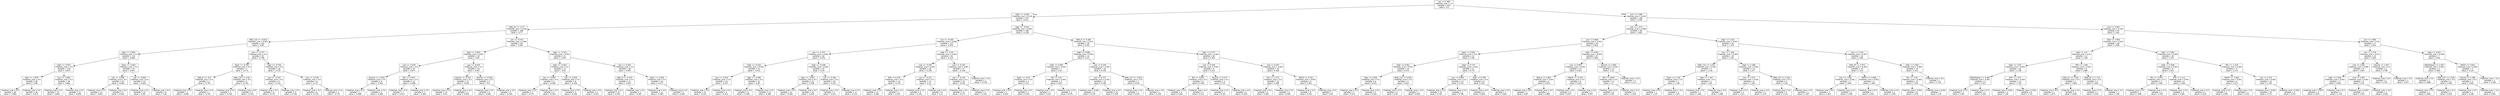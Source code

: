 digraph Tree {
node [shape=box, fontname="helvetica"] ;
edge [fontname="helvetica"] ;
0 [label="Low <= 0.495\nfriedman_mse = 1.0\nsamples = 635\nvalue = 0.0"] ;
1 [label="High <= -0.456\nfriedman_mse = 0.139\nsamples = 472\nvalue = -0.521"] ;
0 -> 1 [labeldistance=2.5, labelangle=45, headlabel="True"] ;
2 [label="SMA_22 <= -0.73\nfriedman_mse = 0.018\nsamples = 286\nvalue = -0.77"] ;
1 -> 2 ;
3 [label="SMA_110 <= -0.819\nfriedman_mse = 0.002\nsamples = 201\nvalue = -0.85"] ;
2 -> 3 ;
4 [label="High <= -0.855\nfriedman_mse = 0.0\nsamples = 176\nvalue = -0.865"] ;
3 -> 4 ;
5 [label="High <= -0.871\nfriedman_mse = 0.0\nsamples = 133\nvalue = -0.874"] ;
4 -> 5 ;
6 [label="High <= -0.879\nfriedman_mse = 0.0\nsamples = 85\nvalue = -0.88"] ;
5 -> 6 ;
7 [label="friedman_mse = 0.0\nsamples = 49\nvalue = -0.885"] ;
6 -> 7 ;
8 [label="friedman_mse = 0.0\nsamples = 36\nvalue = -0.874"] ;
6 -> 8 ;
9 [label="Low <= -0.862\nfriedman_mse = 0.0\nsamples = 48\nvalue = -0.862"] ;
5 -> 9 ;
10 [label="friedman_mse = 0.0\nsamples = 33\nvalue = -0.864"] ;
9 -> 10 ;
11 [label="friedman_mse = 0.0\nsamples = 15\nvalue = -0.859"] ;
9 -> 11 ;
12 [label="Open <= -0.841\nfriedman_mse = 0.0\nsamples = 43\nvalue = -0.837"] ;
4 -> 12 ;
13 [label="Low <= -0.846\nfriedman_mse = 0.0\nsamples = 20\nvalue = -0.849"] ;
12 -> 13 ;
14 [label="friedman_mse = 0.0\nsamples = 15\nvalue = -0.852"] ;
13 -> 14 ;
15 [label="friedman_mse = 0.0\nsamples = 5\nvalue = -0.842"] ;
13 -> 15 ;
16 [label="Low <= -0.826\nfriedman_mse = 0.0\nsamples = 23\nvalue = -0.826"] ;
12 -> 16 ;
17 [label="friedman_mse = 0.0\nsamples = 14\nvalue = -0.83"] ;
16 -> 17 ;
18 [label="friedman_mse = 0.0\nsamples = 9\nvalue = -0.82"] ;
16 -> 18 ;
19 [label="Low <= -0.757\nfriedman_mse = 0.0\nsamples = 25\nvalue = -0.746"] ;
3 -> 19 ;
20 [label="Open <= -0.782\nfriedman_mse = 0.0\nsamples = 7\nvalue = -0.772"] ;
19 -> 20 ;
21 [label="SMA_8 <= -0.8\nfriedman_mse = 0.0\nsamples = 2\nvalue = -0.797"] ;
20 -> 21 ;
22 [label="friedman_mse = 0.0\nsamples = 1\nvalue = -0.804"] ;
21 -> 22 ;
23 [label="friedman_mse = 0.0\nsamples = 1\nvalue = -0.791"] ;
21 -> 23 ;
24 [label="SMA_110 <= -0.81\nfriedman_mse = 0.0\nsamples = 5\nvalue = -0.763"] ;
20 -> 24 ;
25 [label="friedman_mse = 0.0\nsamples = 1\nvalue = -0.769"] ;
24 -> 25 ;
26 [label="friedman_mse = 0.0\nsamples = 4\nvalue = -0.761"] ;
24 -> 26 ;
27 [label="High <= -0.736\nfriedman_mse = 0.0\nsamples = 18\nvalue = -0.735"] ;
19 -> 27 ;
28 [label="Low <= -0.741\nfriedman_mse = 0.0\nsamples = 9\nvalue = -0.744"] ;
27 -> 28 ;
29 [label="friedman_mse = 0.0\nsamples = 6\nvalue = -0.747"] ;
28 -> 29 ;
30 [label="friedman_mse = 0.0\nsamples = 3\nvalue = -0.738"] ;
28 -> 30 ;
31 [label="Low <= -0.728\nfriedman_mse = 0.0\nsamples = 9\nvalue = -0.727"] ;
27 -> 31 ;
32 [label="friedman_mse = 0.0\nsamples = 6\nvalue = -0.729"] ;
31 -> 32 ;
33 [label="friedman_mse = 0.0\nsamples = 3\nvalue = -0.722"] ;
31 -> 33 ;
34 [label="Low <= -0.575\nfriedman_mse = 0.006\nsamples = 85\nvalue = -0.581"] ;
2 -> 34 ;
35 [label="High <= -0.654\nfriedman_mse = 0.001\nsamples = 44\nvalue = -0.65"] ;
34 -> 35 ;
36 [label="Low <= -0.676\nfriedman_mse = 0.0\nsamples = 20\nvalue = -0.677"] ;
35 -> 36 ;
37 [label="Volume <= -0.534\nfriedman_mse = 0.0\nsamples = 8\nvalue = -0.692"] ;
36 -> 37 ;
38 [label="friedman_mse = 0.0\nsamples = 5\nvalue = -0.696"] ;
37 -> 38 ;
39 [label="friedman_mse = 0.0\nsamples = 3\nvalue = -0.685"] ;
37 -> 39 ;
40 [label="RSI <= -0.647\nfriedman_mse = 0.0\nsamples = 12\nvalue = -0.668"] ;
36 -> 40 ;
41 [label="friedman_mse = 0.0\nsamples = 7\nvalue = -0.674"] ;
40 -> 41 ;
42 [label="friedman_mse = 0.0\nsamples = 5\nvalue = -0.659"] ;
40 -> 42 ;
43 [label="Low <= -0.634\nfriedman_mse = 0.0\nsamples = 24\nvalue = -0.627"] ;
35 -> 43 ;
44 [label="Volume <= -0.315\nfriedman_mse = 0.0\nsamples = 15\nvalue = -0.642"] ;
43 -> 44 ;
45 [label="friedman_mse = 0.0\nsamples = 13\nvalue = -0.64"] ;
44 -> 45 ;
46 [label="friedman_mse = 0.0\nsamples = 2\nvalue = -0.655"] ;
44 -> 46 ;
47 [label="Volume <= -0.426\nfriedman_mse = 0.0\nsamples = 9\nvalue = -0.6"] ;
43 -> 47 ;
48 [label="friedman_mse = 0.0\nsamples = 6\nvalue = -0.608"] ;
47 -> 48 ;
49 [label="friedman_mse = 0.0\nsamples = 3\nvalue = -0.585"] ;
47 -> 49 ;
50 [label="High <= -0.515\nfriedman_mse = 0.001\nsamples = 41\nvalue = -0.507"] ;
34 -> 50 ;
51 [label="High <= -0.562\nfriedman_mse = 0.0\nsamples = 13\nvalue = -0.55"] ;
50 -> 51 ;
52 [label="Low <= -0.565\nfriedman_mse = 0.0\nsamples = 5\nvalue = -0.568"] ;
51 -> 52 ;
53 [label="friedman_mse = 0.0\nsamples = 3\nvalue = -0.571"] ;
52 -> 53 ;
54 [label="friedman_mse = 0.0\nsamples = 2\nvalue = -0.563"] ;
52 -> 54 ;
55 [label="Low <= -0.535\nfriedman_mse = 0.0\nsamples = 8\nvalue = -0.538"] ;
51 -> 55 ;
56 [label="friedman_mse = 0.0\nsamples = 5\nvalue = -0.546"] ;
55 -> 56 ;
57 [label="friedman_mse = 0.0\nsamples = 3\nvalue = -0.525"] ;
55 -> 57 ;
58 [label="Low <= -0.491\nfriedman_mse = 0.0\nsamples = 28\nvalue = -0.487"] ;
50 -> 58 ;
59 [label="SMA_8 <= -0.475\nfriedman_mse = 0.0\nsamples = 12\nvalue = -0.501"] ;
58 -> 59 ;
60 [label="friedman_mse = 0.0\nsamples = 10\nvalue = -0.504"] ;
59 -> 60 ;
61 [label="friedman_mse = 0.0\nsamples = 2\nvalue = -0.487"] ;
59 -> 61 ;
62 [label="Open <= -0.462\nfriedman_mse = 0.0\nsamples = 16\nvalue = -0.477"] ;
58 -> 62 ;
63 [label="friedman_mse = 0.0\nsamples = 11\nvalue = -0.483"] ;
62 -> 63 ;
64 [label="friedman_mse = 0.0\nsamples = 5\nvalue = -0.463"] ;
62 -> 64 ;
65 [label="High <= -0.031\nfriedman_mse = 0.083\nsamples = 186\nvalue = -0.138"] ;
1 -> 65 ;
66 [label="Low <= -0.296\nfriedman_mse = 0.008\nsamples = 127\nvalue = -0.319"] ;
65 -> 66 ;
67 [label="Low <= -0.372\nfriedman_mse = 0.002\nsamples = 82\nvalue = -0.376"] ;
66 -> 67 ;
68 [label="High <= -0.416\nfriedman_mse = 0.001\nsamples = 41\nvalue = -0.412"] ;
67 -> 68 ;
69 [label="Low <= -0.424\nfriedman_mse = 0.0\nsamples = 19\nvalue = -0.437"] ;
68 -> 69 ;
70 [label="friedman_mse = 0.0\nsamples = 15\nvalue = -0.441"] ;
69 -> 70 ;
71 [label="friedman_mse = 0.0\nsamples = 4\nvalue = -0.422"] ;
69 -> 71 ;
72 [label="High <= -0.396\nfriedman_mse = 0.0\nsamples = 22\nvalue = -0.39"] ;
68 -> 72 ;
73 [label="friedman_mse = 0.0\nsamples = 9\nvalue = -0.399"] ;
72 -> 73 ;
74 [label="friedman_mse = 0.0\nsamples = 13\nvalue = -0.384"] ;
72 -> 74 ;
75 [label="High <= -0.338\nfriedman_mse = 0.001\nsamples = 41\nvalue = -0.34"] ;
67 -> 75 ;
76 [label="High <= -0.361\nfriedman_mse = 0.0\nsamples = 22\nvalue = -0.358"] ;
75 -> 76 ;
77 [label="friedman_mse = 0.0\nsamples = 12\nvalue = -0.369"] ;
76 -> 77 ;
78 [label="friedman_mse = 0.0\nsamples = 10\nvalue = -0.346"] ;
76 -> 78 ;
79 [label="Low <= -0.346\nfriedman_mse = 0.0\nsamples = 19\nvalue = -0.319"] ;
75 -> 79 ;
80 [label="friedman_mse = 0.0\nsamples = 2\nvalue = -0.351"] ;
79 -> 80 ;
81 [label="friedman_mse = 0.0\nsamples = 17\nvalue = -0.315"] ;
79 -> 81 ;
82 [label="High <= -0.19\nfriedman_mse = 0.003\nsamples = 45\nvalue = -0.215"] ;
66 -> 82 ;
83 [label="Low <= -0.255\nfriedman_mse = 0.001\nsamples = 28\nvalue = -0.249"] ;
82 -> 83 ;
84 [label="ATR <= 0.278\nfriedman_mse = 0.0\nsamples = 14\nvalue = -0.279"] ;
83 -> 84 ;
85 [label="friedman_mse = 0.0\nsamples = 12\nvalue = -0.284"] ;
84 -> 85 ;
86 [label="friedman_mse = 0.0\nsamples = 2\nvalue = -0.251"] ;
84 -> 86 ;
87 [label="Low <= -0.221\nfriedman_mse = 0.0\nsamples = 14\nvalue = -0.22"] ;
83 -> 87 ;
88 [label="friedman_mse = 0.0\nsamples = 6\nvalue = -0.232"] ;
87 -> 88 ;
89 [label="friedman_mse = 0.0\nsamples = 8\nvalue = -0.21"] ;
87 -> 89 ;
90 [label="Low <= -0.102\nfriedman_mse = 0.001\nsamples = 17\nvalue = -0.158"] ;
82 -> 90 ;
91 [label="Low <= -0.152\nfriedman_mse = 0.0\nsamples = 16\nvalue = -0.163"] ;
90 -> 91 ;
92 [label="friedman_mse = 0.0\nsamples = 11\nvalue = -0.171"] ;
91 -> 92 ;
93 [label="friedman_mse = 0.0\nsamples = 5\nvalue = -0.145"] ;
91 -> 93 ;
94 [label="friedman_mse = -0.0\nsamples = 1\nvalue = -0.078"] ;
90 -> 94 ;
95 [label="SMA_8 <= 0.306\nfriedman_mse = 0.021\nsamples = 59\nvalue = 0.253"] ;
65 -> 95 ;
96 [label="High <= 0.086\nfriedman_mse = 0.004\nsamples = 31\nvalue = 0.127"] ;
95 -> 96 ;
97 [label="High <= 0.059\nfriedman_mse = 0.001\nsamples = 7\nvalue = 0.03"] ;
96 -> 97 ;
98 [label="Open <= -0.03\nfriedman_mse = 0.0\nsamples = 4\nvalue = 0.01"] ;
97 -> 98 ;
99 [label="friedman_mse = 0.0\nsamples = 2\nvalue = -0.003"] ;
98 -> 99 ;
100 [label="friedman_mse = 0.0\nsamples = 2\nvalue = 0.022"] ;
98 -> 100 ;
101 [label="RSI <= 0.43\nfriedman_mse = 0.001\nsamples = 3\nvalue = 0.057"] ;
97 -> 101 ;
102 [label="friedman_mse = 0.0\nsamples = 1\nvalue = 0.021"] ;
101 -> 102 ;
103 [label="friedman_mse = 0.0\nsamples = 2\nvalue = 0.075"] ;
101 -> 103 ;
104 [label="Low <= 0.226\nfriedman_mse = 0.001\nsamples = 24\nvalue = 0.156"] ;
96 -> 104 ;
105 [label="Low <= 0.127\nfriedman_mse = 0.001\nsamples = 22\nvalue = 0.148"] ;
104 -> 105 ;
106 [label="friedman_mse = 0.001\nsamples = 6\nvalue = 0.119"] ;
105 -> 106 ;
107 [label="friedman_mse = 0.0\nsamples = 16\nvalue = 0.158"] ;
105 -> 107 ;
108 [label="SMA_110 <= -0.012\nfriedman_mse = 0.0\nsamples = 2\nvalue = 0.245"] ;
104 -> 108 ;
109 [label="friedman_mse = 0.0\nsamples = 1\nvalue = 0.252"] ;
108 -> 109 ;
110 [label="friedman_mse = 0.0\nsamples = 1\nvalue = 0.239"] ;
108 -> 110 ;
111 [label="High <= 0.377\nfriedman_mse = 0.004\nsamples = 28\nvalue = 0.392"] ;
95 -> 111 ;
112 [label="Low <= 0.356\nfriedman_mse = 0.001\nsamples = 9\nvalue = 0.315"] ;
111 -> 112 ;
113 [label="RSI <= -0.841\nfriedman_mse = 0.0\nsamples = 6\nvalue = 0.298"] ;
112 -> 113 ;
114 [label="friedman_mse = 0.0\nsamples = 3\nvalue = 0.284"] ;
113 -> 114 ;
115 [label="friedman_mse = 0.0\nsamples = 3\nvalue = 0.311"] ;
113 -> 115 ;
116 [label="Volume <= 0.377\nfriedman_mse = 0.0\nsamples = 3\nvalue = 0.35"] ;
112 -> 116 ;
117 [label="friedman_mse = 0.0\nsamples = 1\nvalue = 0.351"] ;
116 -> 117 ;
118 [label="friedman_mse = 0.0\nsamples = 2\nvalue = 0.349"] ;
116 -> 118 ;
119 [label="Low <= 0.447\nfriedman_mse = 0.002\nsamples = 19\nvalue = 0.428"] ;
111 -> 119 ;
120 [label="RSI <= -1.471\nfriedman_mse = 0.0\nsamples = 10\nvalue = 0.398"] ;
119 -> 120 ;
121 [label="friedman_mse = 0.0\nsamples = 4\nvalue = 0.382"] ;
120 -> 121 ;
122 [label="friedman_mse = 0.0\nsamples = 6\nvalue = 0.409"] ;
120 -> 122 ;
123 [label="MACD <= 0.742\nfriedman_mse = 0.001\nsamples = 9\nvalue = 0.461"] ;
119 -> 123 ;
124 [label="friedman_mse = 0.0\nsamples = 8\nvalue = 0.452"] ;
123 -> 124 ;
125 [label="friedman_mse = 0.0\nsamples = 1\nvalue = 0.53"] ;
123 -> 125 ;
126 [label="Low <= 1.586\nfriedman_mse = 0.434\nsamples = 163\nvalue = 1.508"] ;
0 -> 126 [labeldistance=2.5, labelangle=-45, headlabel="False"] ;
127 [label="Low <= 1.073\nfriedman_mse = 0.098\nsamples = 98\nvalue = 1.062"] ;
126 -> 127 ;
128 [label="Low <= 0.869\nfriedman_mse = 0.023\nsamples = 56\nvalue = 0.823"] ;
127 -> 128 ;
129 [label="Open <= 0.662\nfriedman_mse = 0.01\nsamples = 31\nvalue = 0.709"] ;
128 -> 129 ;
130 [label="High <= 0.561\nfriedman_mse = 0.001\nsamples = 10\nvalue = 0.573"] ;
129 -> 130 ;
131 [label="High <= 0.506\nfriedman_mse = 0.0\nsamples = 6\nvalue = 0.554"] ;
130 -> 131 ;
132 [label="friedman_mse = 0.0\nsamples = 1\nvalue = 0.511"] ;
131 -> 132 ;
133 [label="friedman_mse = 0.0\nsamples = 5\nvalue = 0.563"] ;
131 -> 133 ;
134 [label="SMA_110 <= 0.592\nfriedman_mse = 0.0\nsamples = 4\nvalue = 0.601"] ;
130 -> 134 ;
135 [label="friedman_mse = 0.0\nsamples = 3\nvalue = 0.59"] ;
134 -> 135 ;
136 [label="friedman_mse = -0.0\nsamples = 1\nvalue = 0.634"] ;
134 -> 136 ;
137 [label="High <= 0.774\nfriedman_mse = 0.001\nsamples = 21\nvalue = 0.774"] ;
129 -> 137 ;
138 [label="Low <= 0.809\nfriedman_mse = 0.0\nsamples = 13\nvalue = 0.752"] ;
137 -> 138 ;
139 [label="friedman_mse = 0.0\nsamples = 10\nvalue = 0.742"] ;
138 -> 139 ;
140 [label="friedman_mse = 0.0\nsamples = 3\nvalue = 0.786"] ;
138 -> 140 ;
141 [label="High <= 0.798\nfriedman_mse = 0.0\nsamples = 8\nvalue = 0.81"] ;
137 -> 141 ;
142 [label="friedman_mse = 0.0\nsamples = 5\nvalue = 0.802"] ;
141 -> 142 ;
143 [label="friedman_mse = 0.0\nsamples = 3\nvalue = 0.824"] ;
141 -> 143 ;
144 [label="High <= 0.942\nfriedman_mse = 0.003\nsamples = 25\nvalue = 0.964"] ;
128 -> 144 ;
145 [label="Low <= 0.955\nfriedman_mse = 0.001\nsamples = 13\nvalue = 0.923"] ;
144 -> 145 ;
146 [label="SMA_8 <= 0.867\nfriedman_mse = 0.001\nsamples = 4\nvalue = 0.876"] ;
145 -> 146 ;
147 [label="friedman_mse = 0.0\nsamples = 1\nvalue = 0.84"] ;
146 -> 147 ;
148 [label="friedman_mse = 0.0\nsamples = 3\nvalue = 0.888"] ;
146 -> 148 ;
149 [label="MACD <= -0.197\nfriedman_mse = 0.0\nsamples = 9\nvalue = 0.944"] ;
145 -> 149 ;
150 [label="friedman_mse = 0.0\nsamples = 6\nvalue = 0.937"] ;
149 -> 150 ;
151 [label="friedman_mse = 0.0\nsamples = 3\nvalue = 0.957"] ;
149 -> 151 ;
152 [label="Volume <= 2.584\nfriedman_mse = 0.001\nsamples = 12\nvalue = 1.01"] ;
144 -> 152 ;
153 [label="ATR <= 0.881\nfriedman_mse = 0.0\nsamples = 11\nvalue = 1.0"] ;
152 -> 153 ;
154 [label="friedman_mse = 0.0\nsamples = 8\nvalue = 0.99"] ;
153 -> 154 ;
155 [label="friedman_mse = 0.0\nsamples = 3\nvalue = 1.026"] ;
153 -> 155 ;
156 [label="friedman_mse = -0.0\nsamples = 1\nvalue = 1.117"] ;
152 -> 156 ;
157 [label="High <= 1.333\nfriedman_mse = 0.021\nsamples = 42\nvalue = 1.379"] ;
127 -> 157 ;
158 [label="Low <= 1.166\nfriedman_mse = 0.006\nsamples = 18\nvalue = 1.242"] ;
157 -> 158 ;
159 [label="SMA_110 <= 1.275\nfriedman_mse = 0.001\nsamples = 4\nvalue = 1.118"] ;
158 -> 159 ;
160 [label="Open <= 1.134\nfriedman_mse = 0.0\nsamples = 2\nvalue = 1.146"] ;
159 -> 160 ;
161 [label="friedman_mse = 0.0\nsamples = 1\nvalue = 1.137"] ;
160 -> 161 ;
162 [label="friedman_mse = -0.0\nsamples = 1\nvalue = 1.155"] ;
160 -> 162 ;
163 [label="High <= 1.193\nfriedman_mse = 0.0\nsamples = 2\nvalue = 1.09"] ;
159 -> 163 ;
164 [label="friedman_mse = 0.0\nsamples = 1\nvalue = 1.082"] ;
163 -> 164 ;
165 [label="friedman_mse = 0.0\nsamples = 1\nvalue = 1.098"] ;
163 -> 165 ;
166 [label="High <= 1.268\nfriedman_mse = 0.002\nsamples = 14\nvalue = 1.277"] ;
158 -> 166 ;
167 [label="Low <= 1.274\nfriedman_mse = 0.001\nsamples = 8\nvalue = 1.249"] ;
166 -> 167 ;
168 [label="friedman_mse = 0.0\nsamples = 4\nvalue = 1.221"] ;
167 -> 168 ;
169 [label="friedman_mse = 0.0\nsamples = 4\nvalue = 1.276"] ;
167 -> 169 ;
170 [label="SMA_110 <= 2.291\nfriedman_mse = 0.0\nsamples = 6\nvalue = 1.316"] ;
166 -> 170 ;
171 [label="friedman_mse = 0.0\nsamples = 5\nvalue = 1.322"] ;
170 -> 171 ;
172 [label="friedman_mse = 0.0\nsamples = 1\nvalue = 1.287"] ;
170 -> 172 ;
173 [label="Low <= 1.424\nfriedman_mse = 0.007\nsamples = 24\nvalue = 1.482"] ;
157 -> 173 ;
174 [label="SMA_50 <= 2.071\nfriedman_mse = 0.003\nsamples = 10\nvalue = 1.414"] ;
173 -> 174 ;
175 [label="Low <= 1.336\nfriedman_mse = 0.001\nsamples = 7\nvalue = 1.384"] ;
174 -> 175 ;
176 [label="friedman_mse = 0.0\nsamples = 2\nvalue = 1.353"] ;
175 -> 176 ;
177 [label="friedman_mse = 0.0\nsamples = 5\nvalue = 1.396"] ;
175 -> 177 ;
178 [label="MACD <= -5.084\nfriedman_mse = 0.002\nsamples = 3\nvalue = 1.484"] ;
174 -> 178 ;
179 [label="friedman_mse = 0.0\nsamples = 1\nvalue = 1.542"] ;
178 -> 179 ;
180 [label="friedman_mse = 0.0\nsamples = 2\nvalue = 1.455"] ;
178 -> 180 ;
181 [label="High <= 1.655\nfriedman_mse = 0.005\nsamples = 14\nvalue = 1.531"] ;
173 -> 181 ;
182 [label="RSI <= -0.91\nfriedman_mse = 0.002\nsamples = 13\nvalue = 1.516"] ;
181 -> 182 ;
183 [label="friedman_mse = 0.001\nsamples = 6\nvalue = 1.478"] ;
182 -> 183 ;
184 [label="friedman_mse = 0.001\nsamples = 7\nvalue = 1.55"] ;
182 -> 184 ;
185 [label="friedman_mse = 0.0\nsamples = 1\nvalue = 1.718"] ;
181 -> 185 ;
186 [label="Low <= 2.364\nfriedman_mse = 0.187\nsamples = 65\nvalue = 2.181"] ;
126 -> 186 ;
187 [label="High <= 1.954\nfriedman_mse = 0.043\nsamples = 48\nvalue = 1.956"] ;
186 -> 187 ;
188 [label="High <= 1.8\nfriedman_mse = 0.01\nsamples = 22\nvalue = 1.758"] ;
187 -> 188 ;
189 [label="High <= 1.637\nfriedman_mse = 0.004\nsamples = 16\nvalue = 1.708"] ;
188 -> 189 ;
190 [label="MACDSignal <= -0.407\nfriedman_mse = 0.001\nsamples = 3\nvalue = 1.617"] ;
189 -> 190 ;
191 [label="friedman_mse = 0.0\nsamples = 1\nvalue = 1.567"] ;
190 -> 191 ;
192 [label="friedman_mse = 0.0\nsamples = 2\nvalue = 1.642"] ;
190 -> 192 ;
193 [label="ATR <= 1.077\nfriedman_mse = 0.003\nsamples = 13\nvalue = 1.729"] ;
189 -> 193 ;
194 [label="friedman_mse = 0.003\nsamples = 4\nvalue = 1.68"] ;
193 -> 194 ;
195 [label="friedman_mse = 0.001\nsamples = 9\nvalue = 1.751"] ;
193 -> 195 ;
196 [label="ATR <= 1.209\nfriedman_mse = 0.001\nsamples = 6\nvalue = 1.889"] ;
188 -> 196 ;
197 [label="SMA_22 <= 1.813\nfriedman_mse = 0.0\nsamples = 2\nvalue = 1.859"] ;
196 -> 197 ;
198 [label="friedman_mse = 0.0\nsamples = 1\nvalue = 1.873"] ;
197 -> 198 ;
199 [label="friedman_mse = 0.0\nsamples = 1\nvalue = 1.845"] ;
197 -> 199 ;
200 [label="SMA_50 <= 1.711\nfriedman_mse = 0.0\nsamples = 4\nvalue = 1.904"] ;
196 -> 200 ;
201 [label="friedman_mse = 0.0\nsamples = 2\nvalue = 1.919"] ;
200 -> 201 ;
202 [label="friedman_mse = 0.0\nsamples = 2\nvalue = 1.89"] ;
200 -> 202 ;
203 [label="High <= 2.082\nfriedman_mse = 0.009\nsamples = 26\nvalue = 2.125"] ;
187 -> 203 ;
204 [label="High <= 2.038\nfriedman_mse = 0.003\nsamples = 9\nvalue = 2.032"] ;
203 -> 204 ;
205 [label="RSI <= -0.053\nfriedman_mse = 0.0\nsamples = 3\nvalue = 1.966"] ;
204 -> 205 ;
206 [label="friedman_mse = 0.0\nsamples = 1\nvalue = 1.948"] ;
205 -> 206 ;
207 [label="friedman_mse = 0.0\nsamples = 2\nvalue = 1.975"] ;
205 -> 207 ;
208 [label="ATR <= 2.111\nfriedman_mse = 0.001\nsamples = 6\nvalue = 2.066"] ;
204 -> 208 ;
209 [label="friedman_mse = 0.0\nsamples = 4\nvalue = 2.085"] ;
208 -> 209 ;
210 [label="friedman_mse = 0.0\nsamples = 2\nvalue = 2.028"] ;
208 -> 210 ;
211 [label="RSI <= -1.103\nfriedman_mse = 0.005\nsamples = 17\nvalue = 2.174"] ;
203 -> 211 ;
212 [label="MACD <= -2.662\nfriedman_mse = 0.001\nsamples = 3\nvalue = 2.073"] ;
211 -> 212 ;
213 [label="friedman_mse = 0.0\nsamples = 2\nvalue = 2.094"] ;
212 -> 213 ;
214 [label="friedman_mse = 0.0\nsamples = 1\nvalue = 2.031"] ;
212 -> 214 ;
215 [label="Low <= 2.215\nfriedman_mse = 0.003\nsamples = 14\nvalue = 2.195"] ;
211 -> 215 ;
216 [label="friedman_mse = 0.001\nsamples = 10\nvalue = 2.171"] ;
215 -> 216 ;
217 [label="friedman_mse = 0.002\nsamples = 4\nvalue = 2.257"] ;
215 -> 217 ;
218 [label="Low <= 2.883\nfriedman_mse = 0.05\nsamples = 17\nvalue = 2.814"] ;
186 -> 218 ;
219 [label="Low <= 2.744\nfriedman_mse = 0.011\nsamples = 10\nvalue = 2.645"] ;
218 -> 219 ;
220 [label="Low <= 2.581\nfriedman_mse = 0.006\nsamples = 8\nvalue = 2.607"] ;
219 -> 220 ;
221 [label="High <= 2.634\nfriedman_mse = 0.002\nsamples = 3\nvalue = 2.684"] ;
220 -> 221 ;
222 [label="friedman_mse = 0.001\nsamples = 2\nvalue = 2.655"] ;
221 -> 222 ;
223 [label="friedman_mse = 0.0\nsamples = 1\nvalue = 2.744"] ;
221 -> 223 ;
224 [label="Low <= 2.667\nfriedman_mse = 0.002\nsamples = 5\nvalue = 2.56"] ;
220 -> 224 ;
225 [label="friedman_mse = 0.001\nsamples = 4\nvalue = 2.541"] ;
224 -> 225 ;
226 [label="friedman_mse = -0.0\nsamples = 1\nvalue = 2.636"] ;
224 -> 226 ;
227 [label="Volume <= 1.457\nfriedman_mse = 0.0\nsamples = 2\nvalue = 2.799"] ;
219 -> 227 ;
228 [label="friedman_mse = 0.0\nsamples = 1\nvalue = 2.781"] ;
227 -> 228 ;
229 [label="friedman_mse = 0.0\nsamples = 1\nvalue = 2.817"] ;
227 -> 229 ;
230 [label="High <= 3.022\nfriedman_mse = 0.008\nsamples = 7\nvalue = 3.055"] ;
218 -> 230 ;
231 [label="MACDSignal <= 1.447\nfriedman_mse = 0.002\nsamples = 3\nvalue = 2.963"] ;
230 -> 231 ;
232 [label="friedman_mse = 0.0\nsamples = 1\nvalue = 2.898"] ;
231 -> 232 ;
233 [label="SMA_110 <= 2.169\nfriedman_mse = 0.0\nsamples = 2\nvalue = 2.995"] ;
231 -> 233 ;
234 [label="friedman_mse = 0.0\nsamples = 1\nvalue = 2.985"] ;
233 -> 234 ;
235 [label="friedman_mse = 0.0\nsamples = 1\nvalue = 3.005"] ;
233 -> 235 ;
236 [label="MACD <= 1.924\nfriedman_mse = 0.002\nsamples = 4\nvalue = 3.124"] ;
230 -> 236 ;
237 [label="Volume <= 2.386\nfriedman_mse = 0.0\nsamples = 3\nvalue = 3.099"] ;
236 -> 237 ;
238 [label="friedman_mse = 0.0\nsamples = 2\nvalue = 3.108"] ;
237 -> 238 ;
239 [label="friedman_mse = -0.0\nsamples = 1\nvalue = 3.082"] ;
237 -> 239 ;
240 [label="friedman_mse = -0.0\nsamples = 1\nvalue = 3.198"] ;
236 -> 240 ;
}